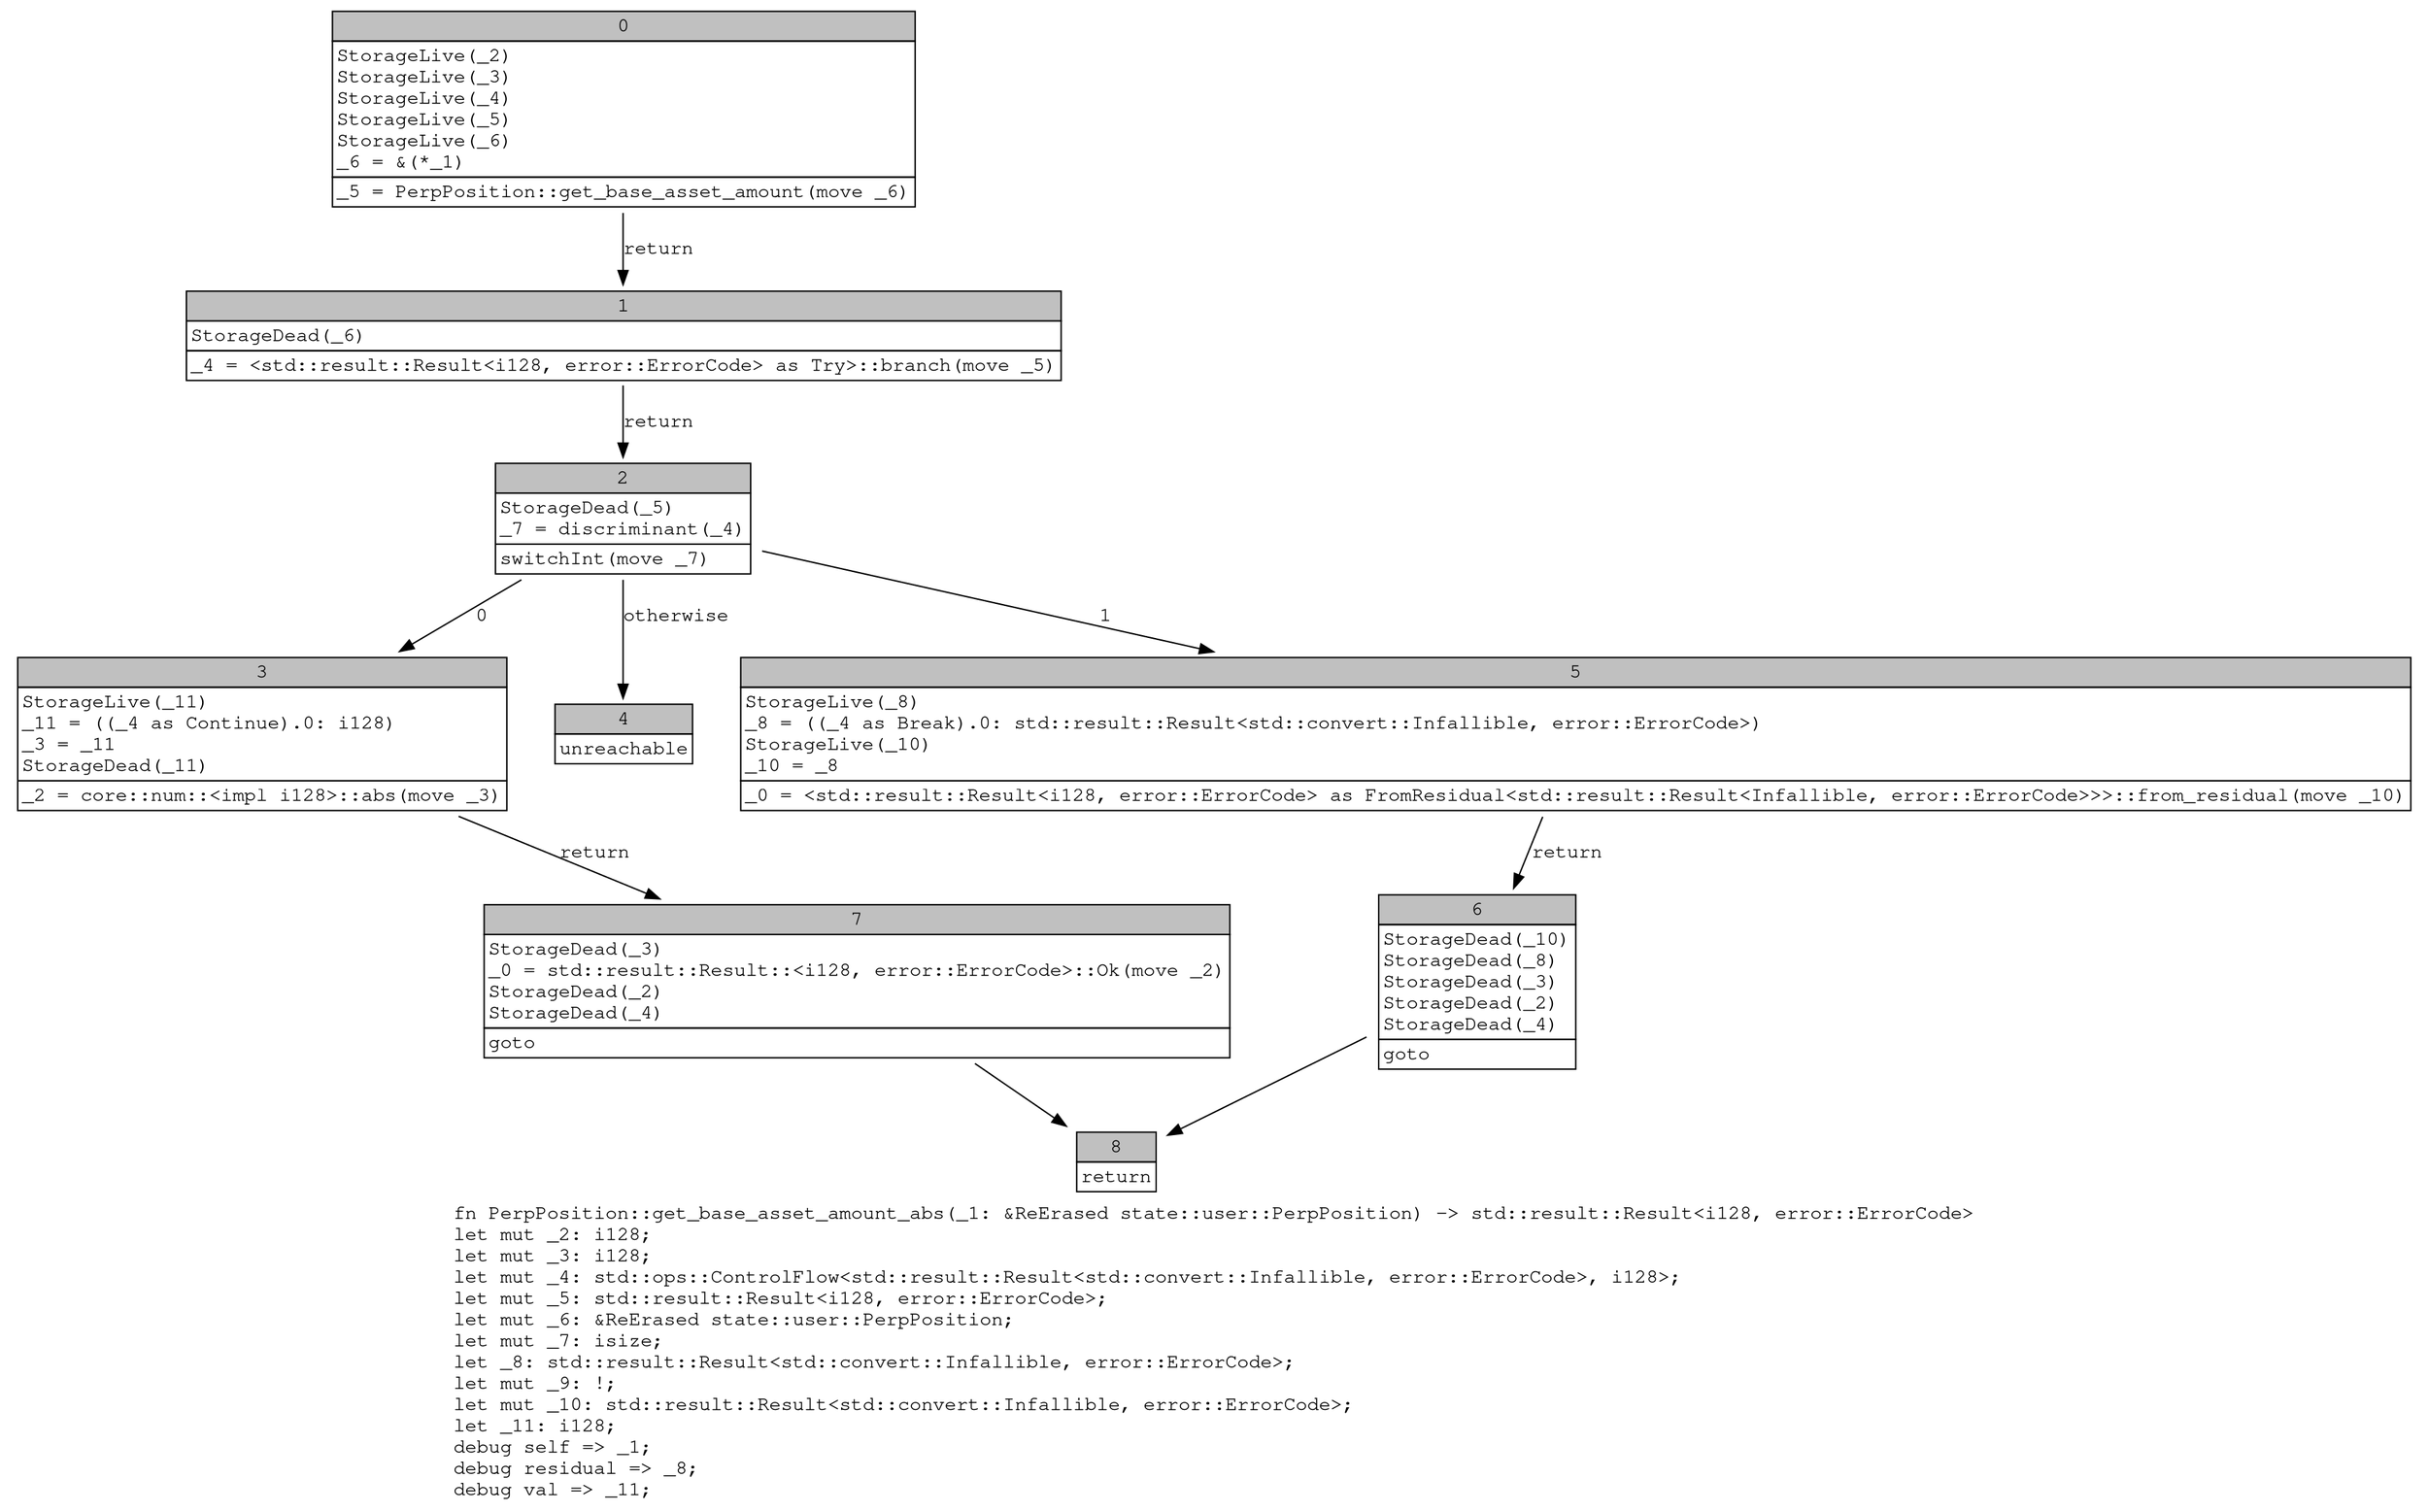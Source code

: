 digraph Mir_0_4367 {
    graph [fontname="Courier, monospace"];
    node [fontname="Courier, monospace"];
    edge [fontname="Courier, monospace"];
    label=<fn PerpPosition::get_base_asset_amount_abs(_1: &amp;ReErased state::user::PerpPosition) -&gt; std::result::Result&lt;i128, error::ErrorCode&gt;<br align="left"/>let mut _2: i128;<br align="left"/>let mut _3: i128;<br align="left"/>let mut _4: std::ops::ControlFlow&lt;std::result::Result&lt;std::convert::Infallible, error::ErrorCode&gt;, i128&gt;;<br align="left"/>let mut _5: std::result::Result&lt;i128, error::ErrorCode&gt;;<br align="left"/>let mut _6: &amp;ReErased state::user::PerpPosition;<br align="left"/>let mut _7: isize;<br align="left"/>let _8: std::result::Result&lt;std::convert::Infallible, error::ErrorCode&gt;;<br align="left"/>let mut _9: !;<br align="left"/>let mut _10: std::result::Result&lt;std::convert::Infallible, error::ErrorCode&gt;;<br align="left"/>let _11: i128;<br align="left"/>debug self =&gt; _1;<br align="left"/>debug residual =&gt; _8;<br align="left"/>debug val =&gt; _11;<br align="left"/>>;
    bb0__0_4367 [shape="none", label=<<table border="0" cellborder="1" cellspacing="0"><tr><td bgcolor="gray" align="center" colspan="1">0</td></tr><tr><td align="left" balign="left">StorageLive(_2)<br/>StorageLive(_3)<br/>StorageLive(_4)<br/>StorageLive(_5)<br/>StorageLive(_6)<br/>_6 = &amp;(*_1)<br/></td></tr><tr><td align="left">_5 = PerpPosition::get_base_asset_amount(move _6)</td></tr></table>>];
    bb1__0_4367 [shape="none", label=<<table border="0" cellborder="1" cellspacing="0"><tr><td bgcolor="gray" align="center" colspan="1">1</td></tr><tr><td align="left" balign="left">StorageDead(_6)<br/></td></tr><tr><td align="left">_4 = &lt;std::result::Result&lt;i128, error::ErrorCode&gt; as Try&gt;::branch(move _5)</td></tr></table>>];
    bb2__0_4367 [shape="none", label=<<table border="0" cellborder="1" cellspacing="0"><tr><td bgcolor="gray" align="center" colspan="1">2</td></tr><tr><td align="left" balign="left">StorageDead(_5)<br/>_7 = discriminant(_4)<br/></td></tr><tr><td align="left">switchInt(move _7)</td></tr></table>>];
    bb3__0_4367 [shape="none", label=<<table border="0" cellborder="1" cellspacing="0"><tr><td bgcolor="gray" align="center" colspan="1">3</td></tr><tr><td align="left" balign="left">StorageLive(_11)<br/>_11 = ((_4 as Continue).0: i128)<br/>_3 = _11<br/>StorageDead(_11)<br/></td></tr><tr><td align="left">_2 = core::num::&lt;impl i128&gt;::abs(move _3)</td></tr></table>>];
    bb4__0_4367 [shape="none", label=<<table border="0" cellborder="1" cellspacing="0"><tr><td bgcolor="gray" align="center" colspan="1">4</td></tr><tr><td align="left">unreachable</td></tr></table>>];
    bb5__0_4367 [shape="none", label=<<table border="0" cellborder="1" cellspacing="0"><tr><td bgcolor="gray" align="center" colspan="1">5</td></tr><tr><td align="left" balign="left">StorageLive(_8)<br/>_8 = ((_4 as Break).0: std::result::Result&lt;std::convert::Infallible, error::ErrorCode&gt;)<br/>StorageLive(_10)<br/>_10 = _8<br/></td></tr><tr><td align="left">_0 = &lt;std::result::Result&lt;i128, error::ErrorCode&gt; as FromResidual&lt;std::result::Result&lt;Infallible, error::ErrorCode&gt;&gt;&gt;::from_residual(move _10)</td></tr></table>>];
    bb6__0_4367 [shape="none", label=<<table border="0" cellborder="1" cellspacing="0"><tr><td bgcolor="gray" align="center" colspan="1">6</td></tr><tr><td align="left" balign="left">StorageDead(_10)<br/>StorageDead(_8)<br/>StorageDead(_3)<br/>StorageDead(_2)<br/>StorageDead(_4)<br/></td></tr><tr><td align="left">goto</td></tr></table>>];
    bb7__0_4367 [shape="none", label=<<table border="0" cellborder="1" cellspacing="0"><tr><td bgcolor="gray" align="center" colspan="1">7</td></tr><tr><td align="left" balign="left">StorageDead(_3)<br/>_0 = std::result::Result::&lt;i128, error::ErrorCode&gt;::Ok(move _2)<br/>StorageDead(_2)<br/>StorageDead(_4)<br/></td></tr><tr><td align="left">goto</td></tr></table>>];
    bb8__0_4367 [shape="none", label=<<table border="0" cellborder="1" cellspacing="0"><tr><td bgcolor="gray" align="center" colspan="1">8</td></tr><tr><td align="left">return</td></tr></table>>];
    bb0__0_4367 -> bb1__0_4367 [label="return"];
    bb1__0_4367 -> bb2__0_4367 [label="return"];
    bb2__0_4367 -> bb3__0_4367 [label="0"];
    bb2__0_4367 -> bb5__0_4367 [label="1"];
    bb2__0_4367 -> bb4__0_4367 [label="otherwise"];
    bb3__0_4367 -> bb7__0_4367 [label="return"];
    bb5__0_4367 -> bb6__0_4367 [label="return"];
    bb6__0_4367 -> bb8__0_4367 [label=""];
    bb7__0_4367 -> bb8__0_4367 [label=""];
}

